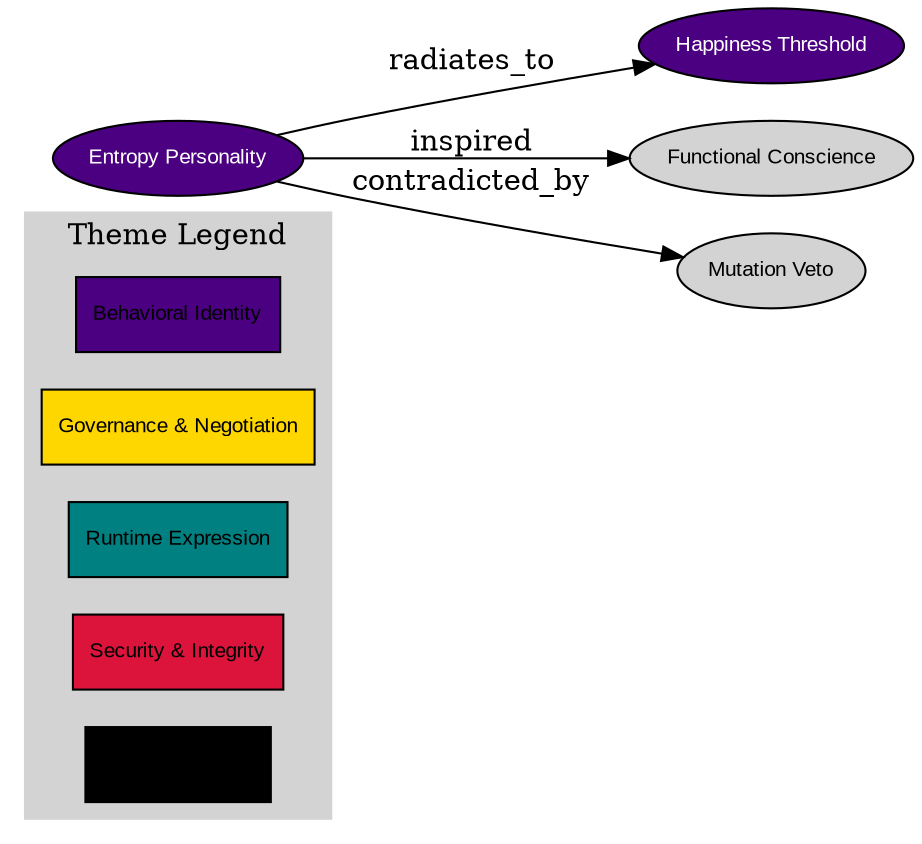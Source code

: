 digraph TruthSpecDoctrine {
  rankdir=LR;
  node [shape=ellipse, style=filled, fontname="Arial", fontsize=10];

  subgraph cluster_legend {
    label="Theme Legend";
    style=filled; color=lightgrey;
    legend_Behavioral_Identity [label="Behavioral Identity", shape=box, style=filled, fillcolor=indigo];
    legend_Governance___Negotiation [label="Governance & Negotiation", shape=box, style=filled, fillcolor=gold];
    legend_Runtime_Expression [label="Runtime Expression", shape=box, style=filled, fillcolor=teal];
    legend_Security___Integrity [label="Security & Integrity", shape=box, style=filled, fillcolor=crimson];
    legend_System_Anchors [label="System Anchors", shape=box, style=filled, fillcolor=black];
  }
"Entropy Personality" [fillcolor=indigo, fontcolor=white];
"Happiness Threshold" [fillcolor=indigo, fontcolor=white];
"Entropy Personality" -> "Happiness Threshold" [label="radiates_to"];
"Entropy Personality" -> "Functional Conscience" [label="inspired"];
"Entropy Personality" -> "Mutation Veto" [label="contradicted_by"];
}
